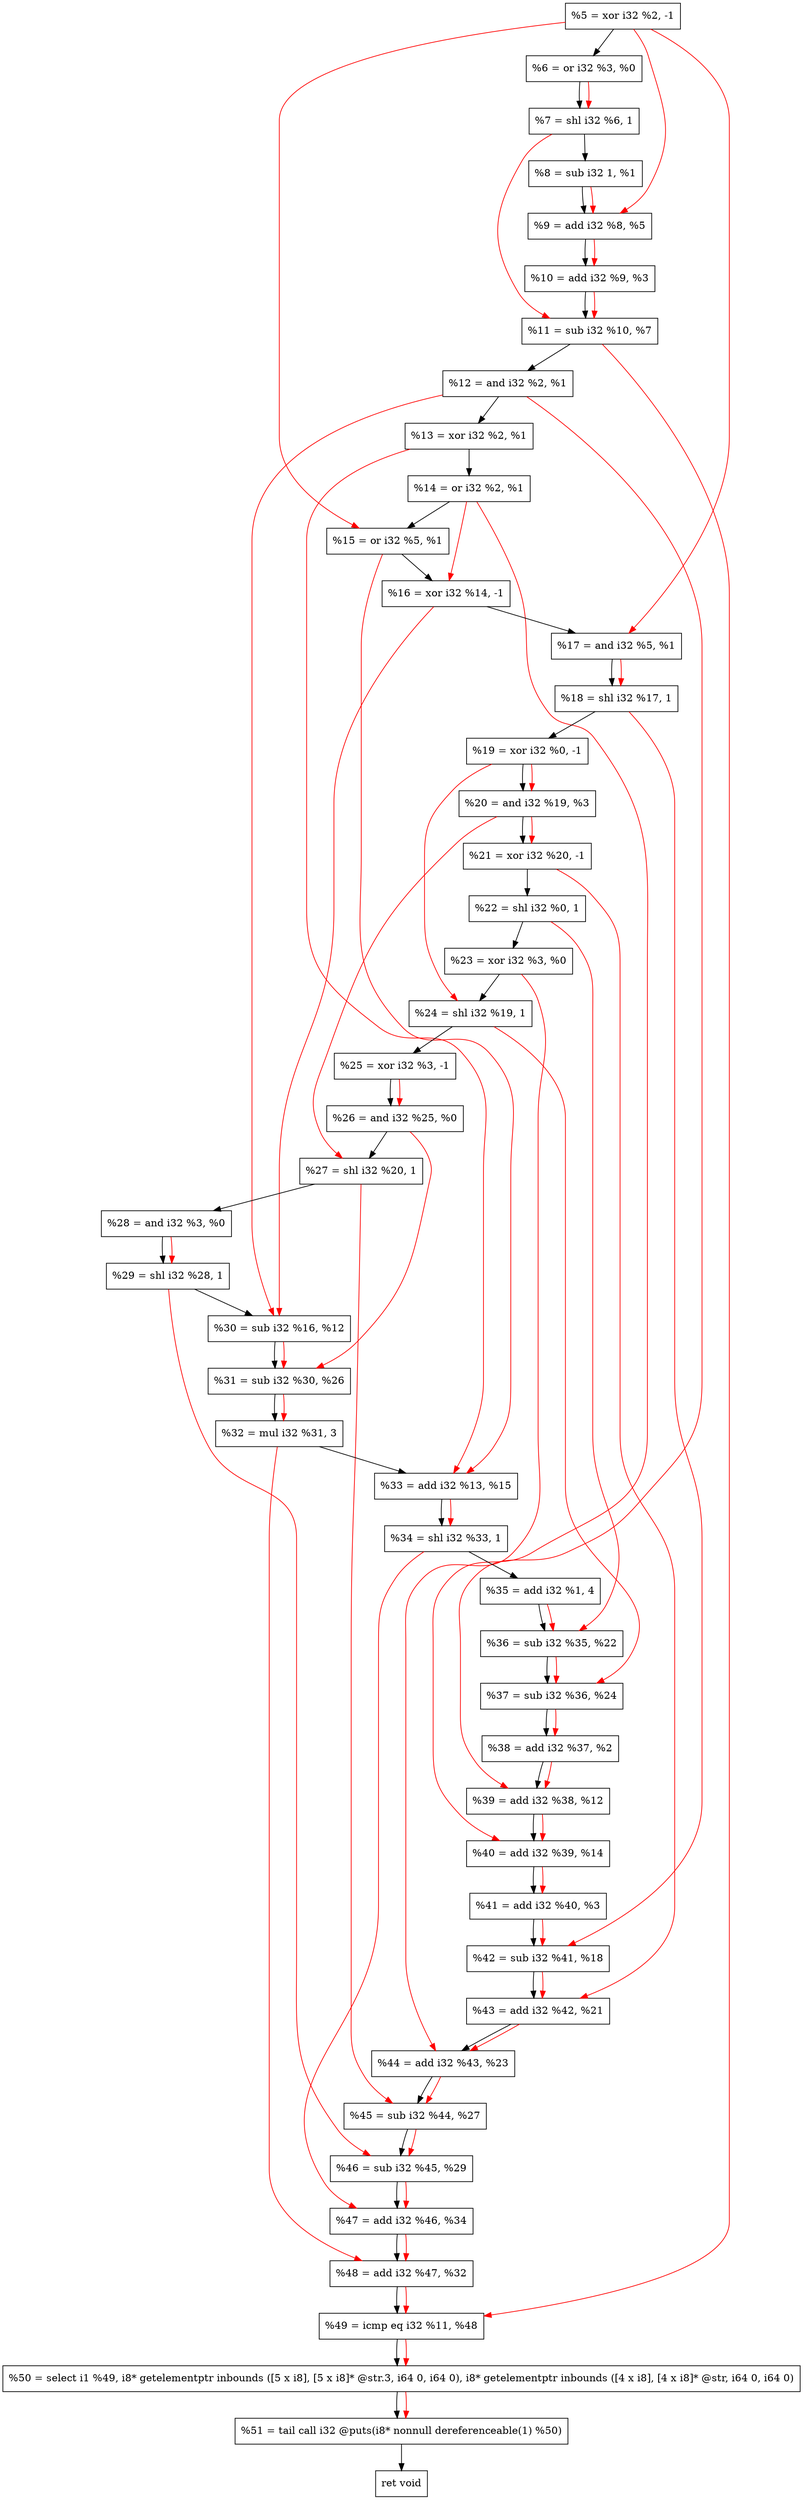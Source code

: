 digraph "DFG for'crackme' function" {
	Node0x2248d20[shape=record, label="  %5 = xor i32 %2, -1"];
	Node0x2248d90[shape=record, label="  %6 = or i32 %3, %0"];
	Node0x2248e30[shape=record, label="  %7 = shl i32 %6, 1"];
	Node0x2248ea0[shape=record, label="  %8 = sub i32 1, %1"];
	Node0x2248f10[shape=record, label="  %9 = add i32 %8, %5"];
	Node0x2248f80[shape=record, label="  %10 = add i32 %9, %3"];
	Node0x2248ff0[shape=record, label="  %11 = sub i32 %10, %7"];
	Node0x2249060[shape=record, label="  %12 = and i32 %2, %1"];
	Node0x22490d0[shape=record, label="  %13 = xor i32 %2, %1"];
	Node0x2249140[shape=record, label="  %14 = or i32 %2, %1"];
	Node0x22491b0[shape=record, label="  %15 = or i32 %5, %1"];
	Node0x2249220[shape=record, label="  %16 = xor i32 %14, -1"];
	Node0x2249290[shape=record, label="  %17 = and i32 %5, %1"];
	Node0x2249300[shape=record, label="  %18 = shl i32 %17, 1"];
	Node0x2249370[shape=record, label="  %19 = xor i32 %0, -1"];
	Node0x22493e0[shape=record, label="  %20 = and i32 %19, %3"];
	Node0x2249450[shape=record, label="  %21 = xor i32 %20, -1"];
	Node0x22494c0[shape=record, label="  %22 = shl i32 %0, 1"];
	Node0x2249530[shape=record, label="  %23 = xor i32 %3, %0"];
	Node0x22495a0[shape=record, label="  %24 = shl i32 %19, 1"];
	Node0x2249610[shape=record, label="  %25 = xor i32 %3, -1"];
	Node0x2249680[shape=record, label="  %26 = and i32 %25, %0"];
	Node0x22496f0[shape=record, label="  %27 = shl i32 %20, 1"];
	Node0x2249760[shape=record, label="  %28 = and i32 %3, %0"];
	Node0x22497d0[shape=record, label="  %29 = shl i32 %28, 1"];
	Node0x2249840[shape=record, label="  %30 = sub i32 %16, %12"];
	Node0x22498b0[shape=record, label="  %31 = sub i32 %30, %26"];
	Node0x2249950[shape=record, label="  %32 = mul i32 %31, 3"];
	Node0x2249bd0[shape=record, label="  %33 = add i32 %13, %15"];
	Node0x2249c40[shape=record, label="  %34 = shl i32 %33, 1"];
	Node0x2249ce0[shape=record, label="  %35 = add i32 %1, 4"];
	Node0x2249d50[shape=record, label="  %36 = sub i32 %35, %22"];
	Node0x2249dc0[shape=record, label="  %37 = sub i32 %36, %24"];
	Node0x2249e30[shape=record, label="  %38 = add i32 %37, %2"];
	Node0x2249ea0[shape=record, label="  %39 = add i32 %38, %12"];
	Node0x2249f10[shape=record, label="  %40 = add i32 %39, %14"];
	Node0x2249f80[shape=record, label="  %41 = add i32 %40, %3"];
	Node0x2249ff0[shape=record, label="  %42 = sub i32 %41, %18"];
	Node0x224a060[shape=record, label="  %43 = add i32 %42, %21"];
	Node0x224a0d0[shape=record, label="  %44 = add i32 %43, %23"];
	Node0x224a140[shape=record, label="  %45 = sub i32 %44, %27"];
	Node0x224a1b0[shape=record, label="  %46 = sub i32 %45, %29"];
	Node0x224a220[shape=record, label="  %47 = add i32 %46, %34"];
	Node0x224a290[shape=record, label="  %48 = add i32 %47, %32"];
	Node0x224a300[shape=record, label="  %49 = icmp eq i32 %11, %48"];
	Node0x21e9268[shape=record, label="  %50 = select i1 %49, i8* getelementptr inbounds ([5 x i8], [5 x i8]* @str.3, i64 0, i64 0), i8* getelementptr inbounds ([4 x i8], [4 x i8]* @str, i64 0, i64 0)"];
	Node0x224a7a0[shape=record, label="  %51 = tail call i32 @puts(i8* nonnull dereferenceable(1) %50)"];
	Node0x224a7f0[shape=record, label="  ret void"];
	Node0x2248d20 -> Node0x2248d90;
	Node0x2248d90 -> Node0x2248e30;
	Node0x2248e30 -> Node0x2248ea0;
	Node0x2248ea0 -> Node0x2248f10;
	Node0x2248f10 -> Node0x2248f80;
	Node0x2248f80 -> Node0x2248ff0;
	Node0x2248ff0 -> Node0x2249060;
	Node0x2249060 -> Node0x22490d0;
	Node0x22490d0 -> Node0x2249140;
	Node0x2249140 -> Node0x22491b0;
	Node0x22491b0 -> Node0x2249220;
	Node0x2249220 -> Node0x2249290;
	Node0x2249290 -> Node0x2249300;
	Node0x2249300 -> Node0x2249370;
	Node0x2249370 -> Node0x22493e0;
	Node0x22493e0 -> Node0x2249450;
	Node0x2249450 -> Node0x22494c0;
	Node0x22494c0 -> Node0x2249530;
	Node0x2249530 -> Node0x22495a0;
	Node0x22495a0 -> Node0x2249610;
	Node0x2249610 -> Node0x2249680;
	Node0x2249680 -> Node0x22496f0;
	Node0x22496f0 -> Node0x2249760;
	Node0x2249760 -> Node0x22497d0;
	Node0x22497d0 -> Node0x2249840;
	Node0x2249840 -> Node0x22498b0;
	Node0x22498b0 -> Node0x2249950;
	Node0x2249950 -> Node0x2249bd0;
	Node0x2249bd0 -> Node0x2249c40;
	Node0x2249c40 -> Node0x2249ce0;
	Node0x2249ce0 -> Node0x2249d50;
	Node0x2249d50 -> Node0x2249dc0;
	Node0x2249dc0 -> Node0x2249e30;
	Node0x2249e30 -> Node0x2249ea0;
	Node0x2249ea0 -> Node0x2249f10;
	Node0x2249f10 -> Node0x2249f80;
	Node0x2249f80 -> Node0x2249ff0;
	Node0x2249ff0 -> Node0x224a060;
	Node0x224a060 -> Node0x224a0d0;
	Node0x224a0d0 -> Node0x224a140;
	Node0x224a140 -> Node0x224a1b0;
	Node0x224a1b0 -> Node0x224a220;
	Node0x224a220 -> Node0x224a290;
	Node0x224a290 -> Node0x224a300;
	Node0x224a300 -> Node0x21e9268;
	Node0x21e9268 -> Node0x224a7a0;
	Node0x224a7a0 -> Node0x224a7f0;
edge [color=red]
	Node0x2248d90 -> Node0x2248e30;
	Node0x2248ea0 -> Node0x2248f10;
	Node0x2248d20 -> Node0x2248f10;
	Node0x2248f10 -> Node0x2248f80;
	Node0x2248f80 -> Node0x2248ff0;
	Node0x2248e30 -> Node0x2248ff0;
	Node0x2248d20 -> Node0x22491b0;
	Node0x2249140 -> Node0x2249220;
	Node0x2248d20 -> Node0x2249290;
	Node0x2249290 -> Node0x2249300;
	Node0x2249370 -> Node0x22493e0;
	Node0x22493e0 -> Node0x2249450;
	Node0x2249370 -> Node0x22495a0;
	Node0x2249610 -> Node0x2249680;
	Node0x22493e0 -> Node0x22496f0;
	Node0x2249760 -> Node0x22497d0;
	Node0x2249220 -> Node0x2249840;
	Node0x2249060 -> Node0x2249840;
	Node0x2249840 -> Node0x22498b0;
	Node0x2249680 -> Node0x22498b0;
	Node0x22498b0 -> Node0x2249950;
	Node0x22490d0 -> Node0x2249bd0;
	Node0x22491b0 -> Node0x2249bd0;
	Node0x2249bd0 -> Node0x2249c40;
	Node0x2249ce0 -> Node0x2249d50;
	Node0x22494c0 -> Node0x2249d50;
	Node0x2249d50 -> Node0x2249dc0;
	Node0x22495a0 -> Node0x2249dc0;
	Node0x2249dc0 -> Node0x2249e30;
	Node0x2249e30 -> Node0x2249ea0;
	Node0x2249060 -> Node0x2249ea0;
	Node0x2249ea0 -> Node0x2249f10;
	Node0x2249140 -> Node0x2249f10;
	Node0x2249f10 -> Node0x2249f80;
	Node0x2249f80 -> Node0x2249ff0;
	Node0x2249300 -> Node0x2249ff0;
	Node0x2249ff0 -> Node0x224a060;
	Node0x2249450 -> Node0x224a060;
	Node0x224a060 -> Node0x224a0d0;
	Node0x2249530 -> Node0x224a0d0;
	Node0x224a0d0 -> Node0x224a140;
	Node0x22496f0 -> Node0x224a140;
	Node0x224a140 -> Node0x224a1b0;
	Node0x22497d0 -> Node0x224a1b0;
	Node0x224a1b0 -> Node0x224a220;
	Node0x2249c40 -> Node0x224a220;
	Node0x224a220 -> Node0x224a290;
	Node0x2249950 -> Node0x224a290;
	Node0x2248ff0 -> Node0x224a300;
	Node0x224a290 -> Node0x224a300;
	Node0x224a300 -> Node0x21e9268;
	Node0x21e9268 -> Node0x224a7a0;
}
